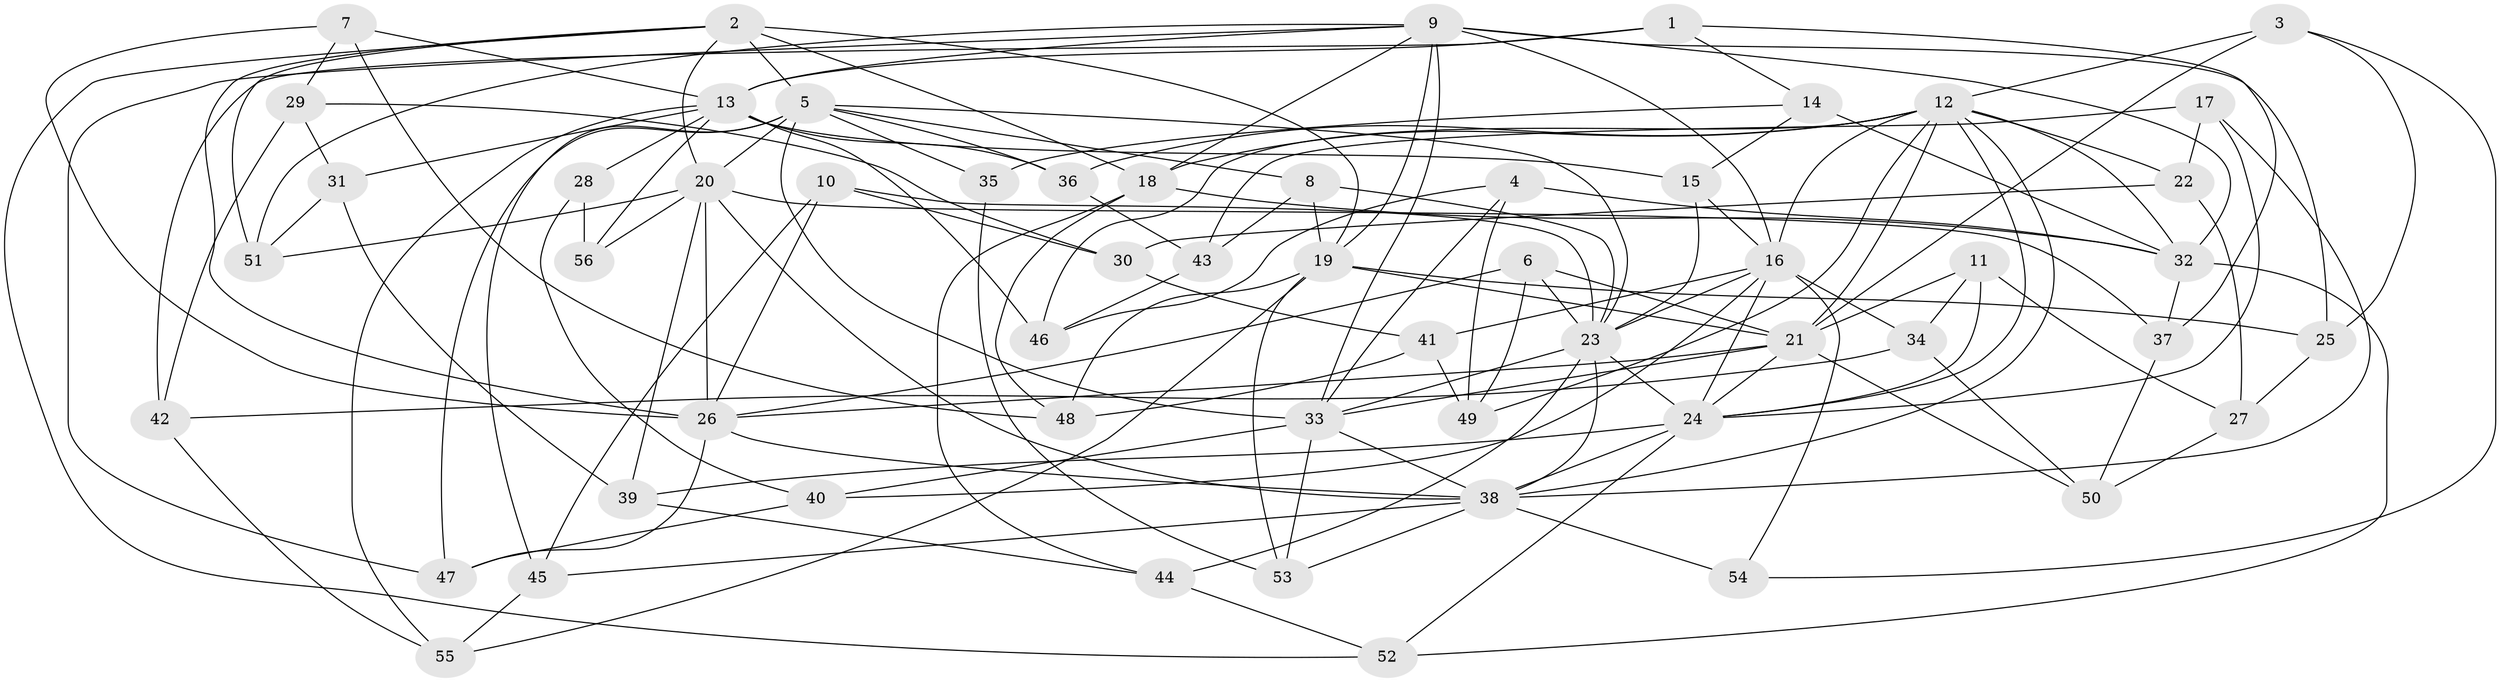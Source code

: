 // original degree distribution, {4: 1.0}
// Generated by graph-tools (version 1.1) at 2025/38/03/09/25 02:38:07]
// undirected, 56 vertices, 147 edges
graph export_dot {
graph [start="1"]
  node [color=gray90,style=filled];
  1;
  2;
  3;
  4;
  5;
  6;
  7;
  8;
  9;
  10;
  11;
  12;
  13;
  14;
  15;
  16;
  17;
  18;
  19;
  20;
  21;
  22;
  23;
  24;
  25;
  26;
  27;
  28;
  29;
  30;
  31;
  32;
  33;
  34;
  35;
  36;
  37;
  38;
  39;
  40;
  41;
  42;
  43;
  44;
  45;
  46;
  47;
  48;
  49;
  50;
  51;
  52;
  53;
  54;
  55;
  56;
  1 -- 13 [weight=1.0];
  1 -- 14 [weight=1.0];
  1 -- 37 [weight=1.0];
  1 -- 42 [weight=1.0];
  2 -- 5 [weight=1.0];
  2 -- 18 [weight=3.0];
  2 -- 19 [weight=2.0];
  2 -- 20 [weight=2.0];
  2 -- 26 [weight=2.0];
  2 -- 51 [weight=1.0];
  2 -- 52 [weight=1.0];
  3 -- 12 [weight=1.0];
  3 -- 21 [weight=1.0];
  3 -- 25 [weight=1.0];
  3 -- 54 [weight=1.0];
  4 -- 32 [weight=1.0];
  4 -- 33 [weight=1.0];
  4 -- 46 [weight=1.0];
  4 -- 49 [weight=1.0];
  5 -- 8 [weight=1.0];
  5 -- 20 [weight=2.0];
  5 -- 23 [weight=1.0];
  5 -- 33 [weight=2.0];
  5 -- 35 [weight=2.0];
  5 -- 36 [weight=1.0];
  5 -- 45 [weight=1.0];
  5 -- 47 [weight=1.0];
  6 -- 21 [weight=1.0];
  6 -- 23 [weight=1.0];
  6 -- 26 [weight=1.0];
  6 -- 49 [weight=1.0];
  7 -- 13 [weight=1.0];
  7 -- 26 [weight=1.0];
  7 -- 29 [weight=1.0];
  7 -- 48 [weight=1.0];
  8 -- 19 [weight=1.0];
  8 -- 23 [weight=1.0];
  8 -- 43 [weight=1.0];
  9 -- 13 [weight=1.0];
  9 -- 16 [weight=3.0];
  9 -- 18 [weight=1.0];
  9 -- 19 [weight=2.0];
  9 -- 25 [weight=1.0];
  9 -- 32 [weight=1.0];
  9 -- 33 [weight=1.0];
  9 -- 47 [weight=1.0];
  9 -- 51 [weight=1.0];
  10 -- 23 [weight=1.0];
  10 -- 26 [weight=1.0];
  10 -- 30 [weight=1.0];
  10 -- 45 [weight=1.0];
  11 -- 21 [weight=1.0];
  11 -- 24 [weight=1.0];
  11 -- 27 [weight=1.0];
  11 -- 34 [weight=1.0];
  12 -- 16 [weight=1.0];
  12 -- 18 [weight=1.0];
  12 -- 21 [weight=1.0];
  12 -- 22 [weight=1.0];
  12 -- 24 [weight=1.0];
  12 -- 32 [weight=2.0];
  12 -- 36 [weight=1.0];
  12 -- 38 [weight=1.0];
  12 -- 46 [weight=1.0];
  12 -- 49 [weight=1.0];
  13 -- 15 [weight=1.0];
  13 -- 28 [weight=2.0];
  13 -- 31 [weight=1.0];
  13 -- 36 [weight=1.0];
  13 -- 46 [weight=1.0];
  13 -- 55 [weight=1.0];
  13 -- 56 [weight=2.0];
  14 -- 15 [weight=1.0];
  14 -- 32 [weight=1.0];
  14 -- 35 [weight=1.0];
  15 -- 16 [weight=1.0];
  15 -- 23 [weight=1.0];
  16 -- 23 [weight=1.0];
  16 -- 24 [weight=2.0];
  16 -- 34 [weight=1.0];
  16 -- 40 [weight=1.0];
  16 -- 41 [weight=1.0];
  16 -- 54 [weight=1.0];
  17 -- 22 [weight=1.0];
  17 -- 24 [weight=1.0];
  17 -- 38 [weight=1.0];
  17 -- 43 [weight=1.0];
  18 -- 32 [weight=1.0];
  18 -- 44 [weight=1.0];
  18 -- 48 [weight=1.0];
  19 -- 21 [weight=1.0];
  19 -- 25 [weight=1.0];
  19 -- 48 [weight=1.0];
  19 -- 53 [weight=1.0];
  19 -- 55 [weight=1.0];
  20 -- 26 [weight=1.0];
  20 -- 37 [weight=1.0];
  20 -- 38 [weight=1.0];
  20 -- 39 [weight=1.0];
  20 -- 51 [weight=1.0];
  20 -- 56 [weight=1.0];
  21 -- 24 [weight=1.0];
  21 -- 26 [weight=2.0];
  21 -- 33 [weight=1.0];
  21 -- 50 [weight=1.0];
  22 -- 27 [weight=1.0];
  22 -- 30 [weight=1.0];
  23 -- 24 [weight=1.0];
  23 -- 33 [weight=1.0];
  23 -- 38 [weight=1.0];
  23 -- 44 [weight=1.0];
  24 -- 38 [weight=1.0];
  24 -- 39 [weight=1.0];
  24 -- 52 [weight=1.0];
  25 -- 27 [weight=1.0];
  26 -- 38 [weight=1.0];
  26 -- 47 [weight=1.0];
  27 -- 50 [weight=1.0];
  28 -- 40 [weight=1.0];
  28 -- 56 [weight=1.0];
  29 -- 30 [weight=1.0];
  29 -- 31 [weight=1.0];
  29 -- 42 [weight=1.0];
  30 -- 41 [weight=1.0];
  31 -- 39 [weight=1.0];
  31 -- 51 [weight=1.0];
  32 -- 37 [weight=1.0];
  32 -- 52 [weight=1.0];
  33 -- 38 [weight=2.0];
  33 -- 40 [weight=1.0];
  33 -- 53 [weight=1.0];
  34 -- 42 [weight=1.0];
  34 -- 50 [weight=1.0];
  35 -- 53 [weight=1.0];
  36 -- 43 [weight=1.0];
  37 -- 50 [weight=1.0];
  38 -- 45 [weight=1.0];
  38 -- 53 [weight=1.0];
  38 -- 54 [weight=2.0];
  39 -- 44 [weight=1.0];
  40 -- 47 [weight=1.0];
  41 -- 48 [weight=1.0];
  41 -- 49 [weight=1.0];
  42 -- 55 [weight=1.0];
  43 -- 46 [weight=1.0];
  44 -- 52 [weight=1.0];
  45 -- 55 [weight=1.0];
}
